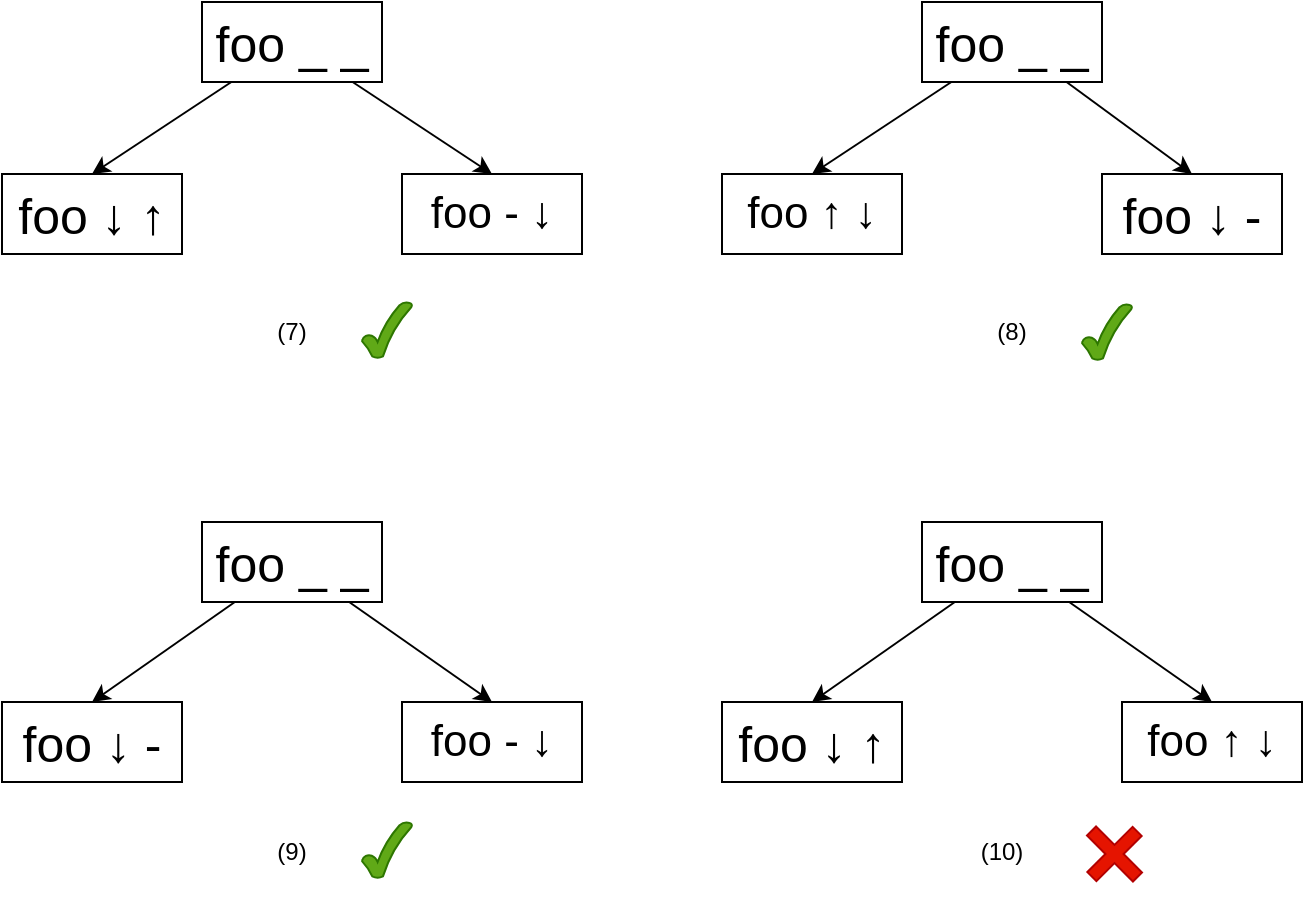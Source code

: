<mxfile version="18.0.1" type="device"><diagram id="1Tt8hX2jjiSpvRYjdS0s" name="Page-1"><mxGraphModel dx="1185" dy="708" grid="1" gridSize="10" guides="1" tooltips="1" connect="1" arrows="1" fold="1" page="1" pageScale="1" pageWidth="827" pageHeight="1169" math="0" shadow="0"><root><mxCell id="0"/><mxCell id="1" parent="0"/><mxCell id="41GDM3-C7PyxfiVg4hlp-1" style="edgeStyle=none;rounded=0;orthogonalLoop=1;jettySize=auto;html=1;entryX=0.5;entryY=0;entryDx=0;entryDy=0;" parent="1" source="e1Ok-oC7eNezWRo3V-la-1" target="e1Ok-oC7eNezWRo3V-la-2" edge="1"><mxGeometry relative="1" as="geometry"/></mxCell><mxCell id="41GDM3-C7PyxfiVg4hlp-2" style="edgeStyle=none;rounded=0;orthogonalLoop=1;jettySize=auto;html=1;entryX=0.5;entryY=0;entryDx=0;entryDy=0;" parent="1" source="e1Ok-oC7eNezWRo3V-la-1" target="e1Ok-oC7eNezWRo3V-la-3" edge="1"><mxGeometry relative="1" as="geometry"/></mxCell><mxCell id="e1Ok-oC7eNezWRo3V-la-1" value="foo _ _" style="rounded=0;whiteSpace=wrap;html=1;fontSize=25;" parent="1" vertex="1"><mxGeometry x="220" y="578" width="90" height="40" as="geometry"/></mxCell><mxCell id="e1Ok-oC7eNezWRo3V-la-2" value="foo&amp;nbsp;↓&amp;nbsp;-" style="rounded=0;whiteSpace=wrap;html=1;fontSize=25;" parent="1" vertex="1"><mxGeometry x="120" y="668" width="90" height="40" as="geometry"/></mxCell><mxCell id="e1Ok-oC7eNezWRo3V-la-3" value="foo - ↓" style="rounded=0;whiteSpace=wrap;html=1;fontSize=22;" parent="1" vertex="1"><mxGeometry x="320" y="668" width="90" height="40" as="geometry"/></mxCell><mxCell id="41GDM3-C7PyxfiVg4hlp-3" style="edgeStyle=none;rounded=0;orthogonalLoop=1;jettySize=auto;html=1;entryX=0.5;entryY=0;entryDx=0;entryDy=0;" parent="1" source="41GDM3-C7PyxfiVg4hlp-5" target="41GDM3-C7PyxfiVg4hlp-6" edge="1"><mxGeometry relative="1" as="geometry"/></mxCell><mxCell id="41GDM3-C7PyxfiVg4hlp-4" style="edgeStyle=none;rounded=0;orthogonalLoop=1;jettySize=auto;html=1;entryX=0.5;entryY=0;entryDx=0;entryDy=0;" parent="1" source="41GDM3-C7PyxfiVg4hlp-5" target="41GDM3-C7PyxfiVg4hlp-7" edge="1"><mxGeometry relative="1" as="geometry"/></mxCell><mxCell id="41GDM3-C7PyxfiVg4hlp-5" value="foo _ _" style="rounded=0;whiteSpace=wrap;html=1;fontSize=25;" parent="1" vertex="1"><mxGeometry x="580" y="318" width="90" height="40" as="geometry"/></mxCell><mxCell id="41GDM3-C7PyxfiVg4hlp-6" value="foo&amp;nbsp;↓&amp;nbsp;-" style="rounded=0;whiteSpace=wrap;html=1;fontSize=25;" parent="1" vertex="1"><mxGeometry x="670" y="404" width="90" height="40" as="geometry"/></mxCell><mxCell id="41GDM3-C7PyxfiVg4hlp-7" value="foo ↑ ↓" style="rounded=0;whiteSpace=wrap;html=1;fontSize=22;" parent="1" vertex="1"><mxGeometry x="480" y="404" width="90" height="40" as="geometry"/></mxCell><mxCell id="41GDM3-C7PyxfiVg4hlp-18" style="edgeStyle=none;rounded=0;orthogonalLoop=1;jettySize=auto;html=1;entryX=0.5;entryY=0;entryDx=0;entryDy=0;" parent="1" source="41GDM3-C7PyxfiVg4hlp-20" target="41GDM3-C7PyxfiVg4hlp-21" edge="1"><mxGeometry relative="1" as="geometry"/></mxCell><mxCell id="41GDM3-C7PyxfiVg4hlp-19" style="edgeStyle=none;rounded=0;orthogonalLoop=1;jettySize=auto;html=1;entryX=0.5;entryY=0;entryDx=0;entryDy=0;" parent="1" source="41GDM3-C7PyxfiVg4hlp-20" target="41GDM3-C7PyxfiVg4hlp-22" edge="1"><mxGeometry relative="1" as="geometry"/></mxCell><mxCell id="41GDM3-C7PyxfiVg4hlp-20" value="foo _ _" style="rounded=0;whiteSpace=wrap;html=1;fontSize=25;" parent="1" vertex="1"><mxGeometry x="220" y="318" width="90" height="40" as="geometry"/></mxCell><mxCell id="41GDM3-C7PyxfiVg4hlp-21" value="foo ↓ ↑" style="rounded=0;whiteSpace=wrap;html=1;fontSize=25;" parent="1" vertex="1"><mxGeometry x="120" y="404" width="90" height="40" as="geometry"/></mxCell><mxCell id="41GDM3-C7PyxfiVg4hlp-22" value="foo - ↓" style="rounded=0;whiteSpace=wrap;html=1;fontSize=22;" parent="1" vertex="1"><mxGeometry x="320" y="404" width="90" height="40" as="geometry"/></mxCell><mxCell id="41GDM3-C7PyxfiVg4hlp-23" style="edgeStyle=none;rounded=0;orthogonalLoop=1;jettySize=auto;html=1;entryX=0.5;entryY=0;entryDx=0;entryDy=0;" parent="1" source="41GDM3-C7PyxfiVg4hlp-25" target="41GDM3-C7PyxfiVg4hlp-26" edge="1"><mxGeometry relative="1" as="geometry"/></mxCell><mxCell id="41GDM3-C7PyxfiVg4hlp-24" style="edgeStyle=none;rounded=0;orthogonalLoop=1;jettySize=auto;html=1;entryX=0.5;entryY=0;entryDx=0;entryDy=0;" parent="1" source="41GDM3-C7PyxfiVg4hlp-25" target="41GDM3-C7PyxfiVg4hlp-27" edge="1"><mxGeometry relative="1" as="geometry"/></mxCell><mxCell id="41GDM3-C7PyxfiVg4hlp-25" value="foo _ _" style="rounded=0;whiteSpace=wrap;html=1;fontSize=25;" parent="1" vertex="1"><mxGeometry x="580" y="578" width="90" height="40" as="geometry"/></mxCell><mxCell id="41GDM3-C7PyxfiVg4hlp-26" value="foo ↓ ↑" style="rounded=0;whiteSpace=wrap;html=1;fontSize=25;" parent="1" vertex="1"><mxGeometry x="480" y="668" width="90" height="40" as="geometry"/></mxCell><mxCell id="41GDM3-C7PyxfiVg4hlp-27" value="foo ↑ ↓" style="rounded=0;whiteSpace=wrap;html=1;fontSize=22;" parent="1" vertex="1"><mxGeometry x="680" y="668" width="90" height="40" as="geometry"/></mxCell><mxCell id="VztTYUAv4pLqGP89yroG-1" value="(7)" style="text;html=1;strokeColor=none;fillColor=none;align=center;verticalAlign=middle;whiteSpace=wrap;rounded=0;" parent="1" vertex="1"><mxGeometry x="235" y="468" width="60" height="30" as="geometry"/></mxCell><mxCell id="VztTYUAv4pLqGP89yroG-2" value="(8)" style="text;html=1;strokeColor=none;fillColor=none;align=center;verticalAlign=middle;whiteSpace=wrap;rounded=0;" parent="1" vertex="1"><mxGeometry x="595" y="468" width="60" height="30" as="geometry"/></mxCell><mxCell id="VztTYUAv4pLqGP89yroG-3" value="(9)" style="text;html=1;strokeColor=none;fillColor=none;align=center;verticalAlign=middle;whiteSpace=wrap;rounded=0;" parent="1" vertex="1"><mxGeometry x="235" y="728" width="60" height="30" as="geometry"/></mxCell><mxCell id="VztTYUAv4pLqGP89yroG-5" value="(10)" style="text;html=1;strokeColor=none;fillColor=none;align=center;verticalAlign=middle;whiteSpace=wrap;rounded=0;" parent="1" vertex="1"><mxGeometry x="590" y="728" width="60" height="30" as="geometry"/></mxCell><mxCell id="WD6XeMsL0vZGmJBWKnR5-1" value="" style="verticalLabelPosition=bottom;verticalAlign=top;html=1;shape=mxgraph.basic.tick;fillColor=#60a917;fontColor=#ffffff;strokeColor=#2D7600;" vertex="1" parent="1"><mxGeometry x="300" y="468" width="25" height="28" as="geometry"/></mxCell><mxCell id="WD6XeMsL0vZGmJBWKnR5-2" value="" style="verticalLabelPosition=bottom;verticalAlign=top;html=1;shape=mxgraph.basic.tick;fillColor=#60a917;fontColor=#ffffff;strokeColor=#2D7600;" vertex="1" parent="1"><mxGeometry x="660" y="469" width="25" height="28" as="geometry"/></mxCell><mxCell id="WD6XeMsL0vZGmJBWKnR5-3" value="" style="verticalLabelPosition=bottom;verticalAlign=top;html=1;shape=mxgraph.basic.tick;fillColor=#60a917;fontColor=#ffffff;strokeColor=#2D7600;" vertex="1" parent="1"><mxGeometry x="300" y="728" width="25" height="28" as="geometry"/></mxCell><mxCell id="WD6XeMsL0vZGmJBWKnR5-4" value="" style="shape=cross;whiteSpace=wrap;html=1;rotation=45;fillColor=#e51400;fontColor=#ffffff;strokeColor=#B20000;" vertex="1" parent="1"><mxGeometry x="660" y="728" width="32.5" height="32" as="geometry"/></mxCell></root></mxGraphModel></diagram></mxfile>